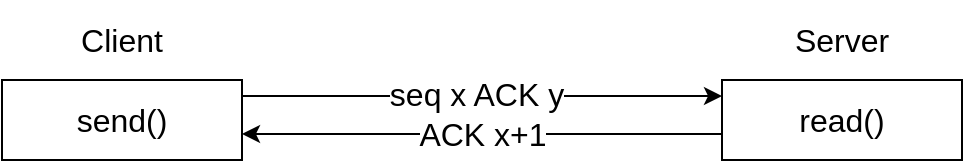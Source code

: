 <mxfile version="10.7.7" type="device"><diagram id="L9hrqKbLNP5gBrK8cMsh" name="第 1 页"><mxGraphModel dx="894" dy="596" grid="1" gridSize="10" guides="1" tooltips="1" connect="1" arrows="1" fold="1" page="1" pageScale="1" pageWidth="827" pageHeight="1169" math="0" shadow="0"><root><mxCell id="0"/><mxCell id="1" parent="0"/><mxCell id="UGd-hRJVBms12-ykCzab-1" value="&lt;span style=&quot;font-size: 16px&quot;&gt;Client&lt;/span&gt;" style="text;html=1;strokeColor=none;fillColor=none;align=center;verticalAlign=middle;whiteSpace=wrap;rounded=0;" parent="1" vertex="1"><mxGeometry x="160" y="40" width="120" height="40" as="geometry"/></mxCell><mxCell id="UGd-hRJVBms12-ykCzab-2" value="&lt;font style=&quot;font-size: 16px&quot;&gt;Server&lt;/font&gt;" style="text;html=1;strokeColor=none;fillColor=none;align=center;verticalAlign=middle;whiteSpace=wrap;rounded=0;" parent="1" vertex="1"><mxGeometry x="520" y="40" width="120" height="40" as="geometry"/></mxCell><mxCell id="UGd-hRJVBms12-ykCzab-5" style="edgeStyle=orthogonalEdgeStyle;rounded=0;orthogonalLoop=1;jettySize=auto;html=1;" parent="1" edge="1"><mxGeometry relative="1" as="geometry"><mxPoint x="280" y="88" as="sourcePoint"/><mxPoint x="520" y="88" as="targetPoint"/></mxGeometry></mxCell><mxCell id="UGd-hRJVBms12-ykCzab-6" value="seq x ACK y" style="text;html=1;resizable=0;points=[];align=center;verticalAlign=middle;labelBackgroundColor=#ffffff;fontSize=16;" parent="UGd-hRJVBms12-ykCzab-5" vertex="1" connectable="0"><mxGeometry x="0.212" y="1" relative="1" as="geometry"><mxPoint x="-29" as="offset"/></mxGeometry></mxCell><mxCell id="UGd-hRJVBms12-ykCzab-3" value="&lt;font style=&quot;font-size: 16px&quot;&gt;send()&lt;/font&gt;" style="rounded=0;whiteSpace=wrap;html=1;" parent="1" vertex="1"><mxGeometry x="160" y="80" width="120" height="40" as="geometry"/></mxCell><mxCell id="UGd-hRJVBms12-ykCzab-7" value="ACK x+1" style="edgeStyle=orthogonalEdgeStyle;rounded=0;orthogonalLoop=1;jettySize=auto;html=1;fontSize=16;" parent="1" edge="1"><mxGeometry relative="1" as="geometry"><mxPoint x="520" y="107" as="sourcePoint"/><mxPoint x="280" y="107" as="targetPoint"/></mxGeometry></mxCell><mxCell id="UGd-hRJVBms12-ykCzab-4" value="&lt;font style=&quot;font-size: 16px&quot;&gt;read()&lt;/font&gt;" style="rounded=0;whiteSpace=wrap;html=1;" parent="1" vertex="1"><mxGeometry x="520" y="80" width="120" height="40" as="geometry"/></mxCell></root></mxGraphModel></diagram></mxfile>